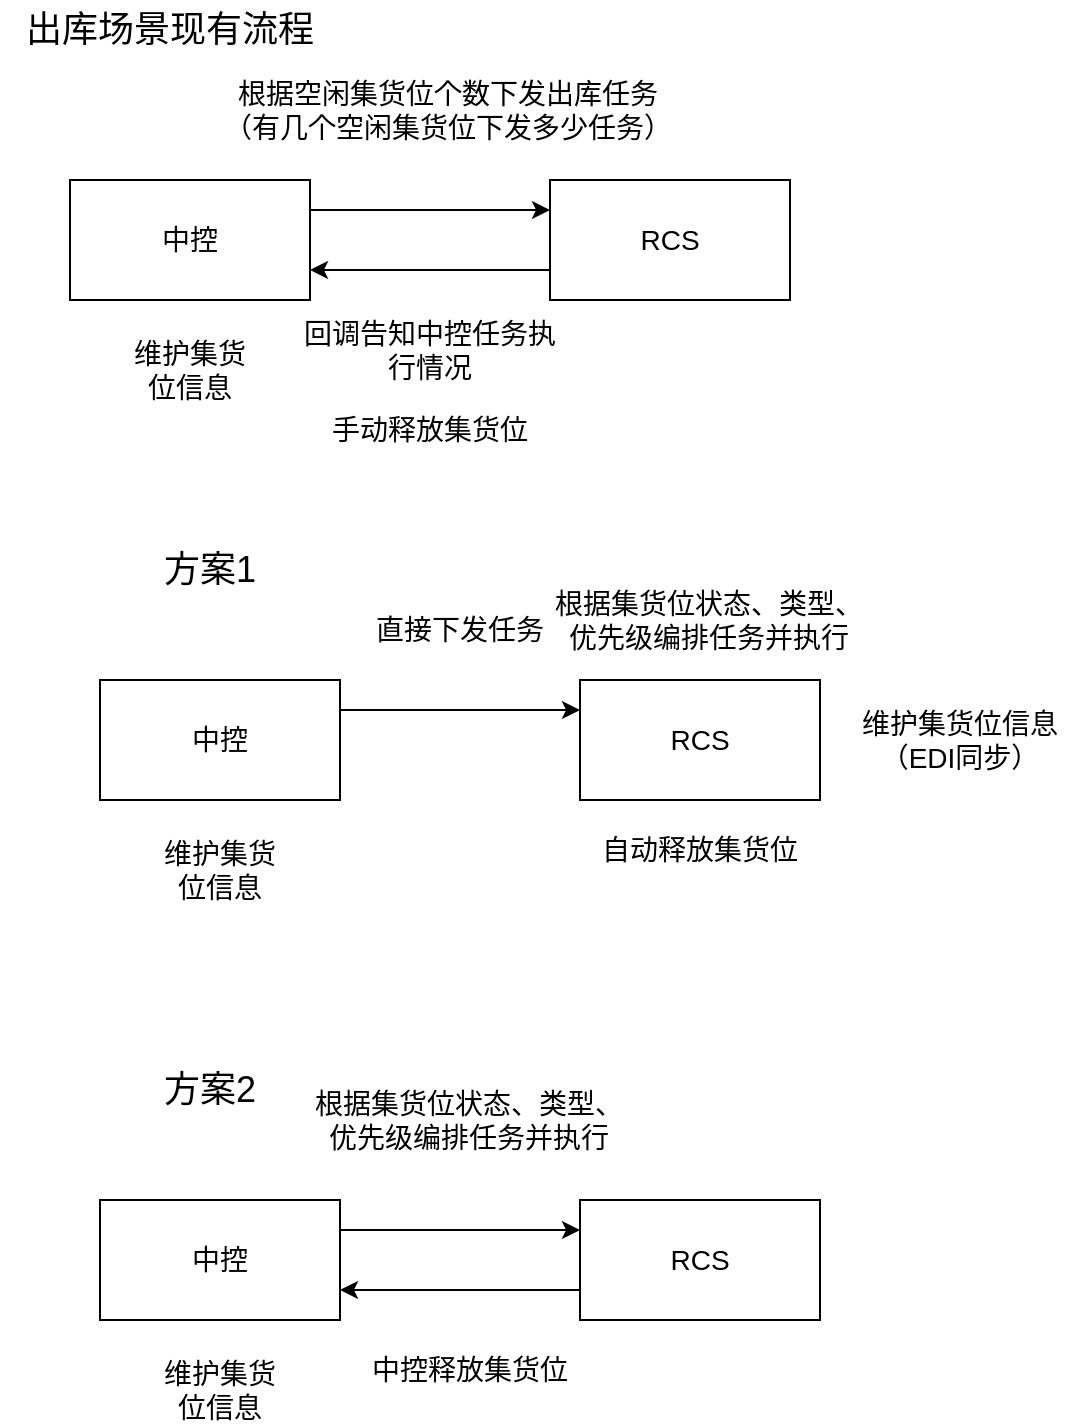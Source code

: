 <mxfile version="17.1.2" type="github">
  <diagram id="IXUXQ47109v5t7RaDtWv" name="Page-1">
    <mxGraphModel dx="813" dy="454" grid="1" gridSize="10" guides="1" tooltips="1" connect="1" arrows="1" fold="1" page="1" pageScale="1" pageWidth="827" pageHeight="1169" math="0" shadow="0">
      <root>
        <mxCell id="0" />
        <mxCell id="1" parent="0" />
        <mxCell id="aahQz9y34NVaybQY-kEW-4" style="edgeStyle=orthogonalEdgeStyle;rounded=0;orthogonalLoop=1;jettySize=auto;html=1;exitX=1;exitY=0.25;exitDx=0;exitDy=0;entryX=0;entryY=0.25;entryDx=0;entryDy=0;fontSize=14;" parent="1" source="aahQz9y34NVaybQY-kEW-1" target="aahQz9y34NVaybQY-kEW-3" edge="1">
          <mxGeometry relative="1" as="geometry" />
        </mxCell>
        <mxCell id="aahQz9y34NVaybQY-kEW-1" value="中控" style="rounded=0;whiteSpace=wrap;html=1;fontSize=14;" parent="1" vertex="1">
          <mxGeometry x="40" y="200" width="120" height="60" as="geometry" />
        </mxCell>
        <mxCell id="aahQz9y34NVaybQY-kEW-2" value="&lt;font style=&quot;font-size: 18px&quot;&gt;出库场景现有流程&lt;/font&gt;" style="text;html=1;strokeColor=none;fillColor=none;align=center;verticalAlign=middle;whiteSpace=wrap;rounded=0;" parent="1" vertex="1">
          <mxGeometry x="5" y="110" width="170" height="30" as="geometry" />
        </mxCell>
        <mxCell id="aahQz9y34NVaybQY-kEW-7" style="edgeStyle=orthogonalEdgeStyle;rounded=0;orthogonalLoop=1;jettySize=auto;html=1;exitX=0;exitY=0.75;exitDx=0;exitDy=0;entryX=1;entryY=0.75;entryDx=0;entryDy=0;fontSize=14;" parent="1" source="aahQz9y34NVaybQY-kEW-3" target="aahQz9y34NVaybQY-kEW-1" edge="1">
          <mxGeometry relative="1" as="geometry" />
        </mxCell>
        <mxCell id="aahQz9y34NVaybQY-kEW-3" value="RCS" style="rounded=0;whiteSpace=wrap;html=1;fontSize=14;" parent="1" vertex="1">
          <mxGeometry x="280" y="200" width="120" height="60" as="geometry" />
        </mxCell>
        <mxCell id="aahQz9y34NVaybQY-kEW-5" value="维护集货位信息" style="text;html=1;strokeColor=none;fillColor=none;align=center;verticalAlign=middle;whiteSpace=wrap;rounded=0;fontSize=14;" parent="1" vertex="1">
          <mxGeometry x="70" y="280" width="60" height="30" as="geometry" />
        </mxCell>
        <mxCell id="aahQz9y34NVaybQY-kEW-6" value="根据空闲集货位个数下发出库任务（有几个空闲集货位下发多少任务）" style="text;html=1;strokeColor=none;fillColor=none;align=center;verticalAlign=middle;whiteSpace=wrap;rounded=0;fontSize=14;" parent="1" vertex="1">
          <mxGeometry x="114" y="150" width="230" height="30" as="geometry" />
        </mxCell>
        <mxCell id="aahQz9y34NVaybQY-kEW-8" value="回调告知中控任务执行情况" style="text;html=1;strokeColor=none;fillColor=none;align=center;verticalAlign=middle;whiteSpace=wrap;rounded=0;fontSize=14;" parent="1" vertex="1">
          <mxGeometry x="150" y="270" width="140" height="30" as="geometry" />
        </mxCell>
        <mxCell id="aahQz9y34NVaybQY-kEW-9" value="手动释放集货位" style="text;html=1;strokeColor=none;fillColor=none;align=center;verticalAlign=middle;whiteSpace=wrap;rounded=0;fontSize=14;" parent="1" vertex="1">
          <mxGeometry x="150" y="310" width="140" height="30" as="geometry" />
        </mxCell>
        <mxCell id="aahQz9y34NVaybQY-kEW-10" style="edgeStyle=orthogonalEdgeStyle;rounded=0;orthogonalLoop=1;jettySize=auto;html=1;exitX=1;exitY=0.25;exitDx=0;exitDy=0;entryX=0;entryY=0.25;entryDx=0;entryDy=0;fontSize=14;" parent="1" source="aahQz9y34NVaybQY-kEW-11" target="aahQz9y34NVaybQY-kEW-14" edge="1">
          <mxGeometry relative="1" as="geometry" />
        </mxCell>
        <mxCell id="aahQz9y34NVaybQY-kEW-11" value="中控" style="rounded=0;whiteSpace=wrap;html=1;fontSize=14;" parent="1" vertex="1">
          <mxGeometry x="55" y="450" width="120" height="60" as="geometry" />
        </mxCell>
        <mxCell id="aahQz9y34NVaybQY-kEW-12" value="&lt;font style=&quot;font-size: 18px&quot;&gt;方案1&lt;/font&gt;" style="text;html=1;strokeColor=none;fillColor=none;align=center;verticalAlign=middle;whiteSpace=wrap;rounded=0;" parent="1" vertex="1">
          <mxGeometry x="25" y="380" width="170" height="30" as="geometry" />
        </mxCell>
        <mxCell id="aahQz9y34NVaybQY-kEW-14" value="RCS" style="rounded=0;whiteSpace=wrap;html=1;fontSize=14;" parent="1" vertex="1">
          <mxGeometry x="295" y="450" width="120" height="60" as="geometry" />
        </mxCell>
        <mxCell id="aahQz9y34NVaybQY-kEW-15" value="维护集货位信息" style="text;html=1;strokeColor=none;fillColor=none;align=center;verticalAlign=middle;whiteSpace=wrap;rounded=0;fontSize=14;" parent="1" vertex="1">
          <mxGeometry x="85" y="530" width="60" height="30" as="geometry" />
        </mxCell>
        <mxCell id="aahQz9y34NVaybQY-kEW-16" value="直接下发任务" style="text;html=1;strokeColor=none;fillColor=none;align=center;verticalAlign=middle;whiteSpace=wrap;rounded=0;fontSize=14;" parent="1" vertex="1">
          <mxGeometry x="165" y="410" width="140" height="30" as="geometry" />
        </mxCell>
        <mxCell id="aahQz9y34NVaybQY-kEW-17" value="根据集货位状态、类型、优先级编排任务并执行" style="text;html=1;strokeColor=none;fillColor=none;align=center;verticalAlign=middle;whiteSpace=wrap;rounded=0;fontSize=14;" parent="1" vertex="1">
          <mxGeometry x="280" y="390" width="159" height="60" as="geometry" />
        </mxCell>
        <mxCell id="aahQz9y34NVaybQY-kEW-19" value="维护集货位信息&lt;br&gt;（EDI同步）" style="text;html=1;strokeColor=none;fillColor=none;align=center;verticalAlign=middle;whiteSpace=wrap;rounded=0;fontSize=14;" parent="1" vertex="1">
          <mxGeometry x="430" y="465" width="110" height="30" as="geometry" />
        </mxCell>
        <mxCell id="EETG0VnKmUu28fvg1394-1" value="自动释放集货位" style="text;html=1;strokeColor=none;fillColor=none;align=center;verticalAlign=middle;whiteSpace=wrap;rounded=0;fontSize=14;" vertex="1" parent="1">
          <mxGeometry x="285" y="520" width="140" height="30" as="geometry" />
        </mxCell>
        <mxCell id="EETG0VnKmUu28fvg1394-2" style="edgeStyle=orthogonalEdgeStyle;rounded=0;orthogonalLoop=1;jettySize=auto;html=1;exitX=1;exitY=0.25;exitDx=0;exitDy=0;entryX=0;entryY=0.25;entryDx=0;entryDy=0;fontSize=14;" edge="1" parent="1" source="EETG0VnKmUu28fvg1394-3" target="EETG0VnKmUu28fvg1394-5">
          <mxGeometry relative="1" as="geometry" />
        </mxCell>
        <mxCell id="EETG0VnKmUu28fvg1394-3" value="中控" style="rounded=0;whiteSpace=wrap;html=1;fontSize=14;" vertex="1" parent="1">
          <mxGeometry x="55" y="710" width="120" height="60" as="geometry" />
        </mxCell>
        <mxCell id="EETG0VnKmUu28fvg1394-4" value="&lt;font style=&quot;font-size: 18px&quot;&gt;方案2&lt;/font&gt;" style="text;html=1;strokeColor=none;fillColor=none;align=center;verticalAlign=middle;whiteSpace=wrap;rounded=0;" vertex="1" parent="1">
          <mxGeometry x="25" y="640" width="170" height="30" as="geometry" />
        </mxCell>
        <mxCell id="EETG0VnKmUu28fvg1394-11" style="edgeStyle=orthogonalEdgeStyle;rounded=0;orthogonalLoop=1;jettySize=auto;html=1;exitX=0;exitY=0.75;exitDx=0;exitDy=0;entryX=1;entryY=0.75;entryDx=0;entryDy=0;" edge="1" parent="1" source="EETG0VnKmUu28fvg1394-5" target="EETG0VnKmUu28fvg1394-3">
          <mxGeometry relative="1" as="geometry" />
        </mxCell>
        <mxCell id="EETG0VnKmUu28fvg1394-5" value="RCS" style="rounded=0;whiteSpace=wrap;html=1;fontSize=14;" vertex="1" parent="1">
          <mxGeometry x="295" y="710" width="120" height="60" as="geometry" />
        </mxCell>
        <mxCell id="EETG0VnKmUu28fvg1394-6" value="维护集货位信息" style="text;html=1;strokeColor=none;fillColor=none;align=center;verticalAlign=middle;whiteSpace=wrap;rounded=0;fontSize=14;" vertex="1" parent="1">
          <mxGeometry x="85" y="790" width="60" height="30" as="geometry" />
        </mxCell>
        <mxCell id="EETG0VnKmUu28fvg1394-8" value="根据集货位状态、类型、优先级编排任务并执行" style="text;html=1;strokeColor=none;fillColor=none;align=center;verticalAlign=middle;whiteSpace=wrap;rounded=0;fontSize=14;" vertex="1" parent="1">
          <mxGeometry x="160" y="640" width="159" height="60" as="geometry" />
        </mxCell>
        <mxCell id="EETG0VnKmUu28fvg1394-10" value="中控释放集货位" style="text;html=1;strokeColor=none;fillColor=none;align=center;verticalAlign=middle;whiteSpace=wrap;rounded=0;fontSize=14;" vertex="1" parent="1">
          <mxGeometry x="169.5" y="780" width="140" height="30" as="geometry" />
        </mxCell>
      </root>
    </mxGraphModel>
  </diagram>
</mxfile>
